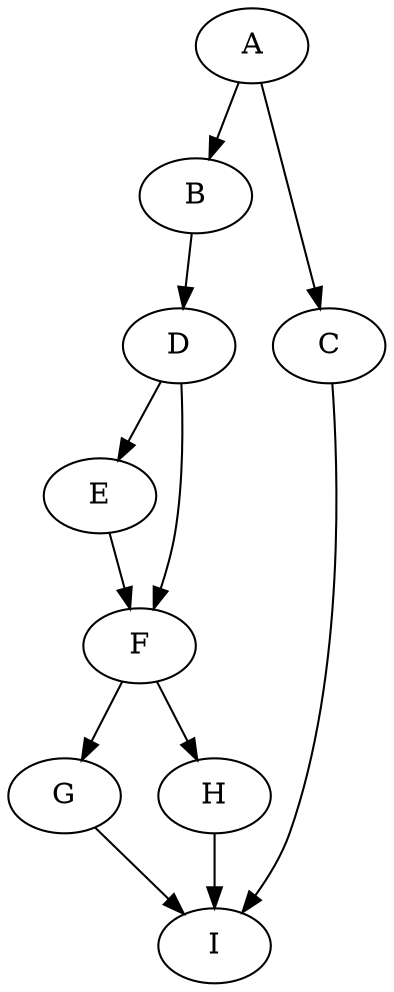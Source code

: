 digraph Avaliador {
    A -> B
    A -> C
    B -> D
    C -> I

    D -> E
    D -> F
    E -> F

    F -> G
    F -> H
    G -> I

    H -> I
}